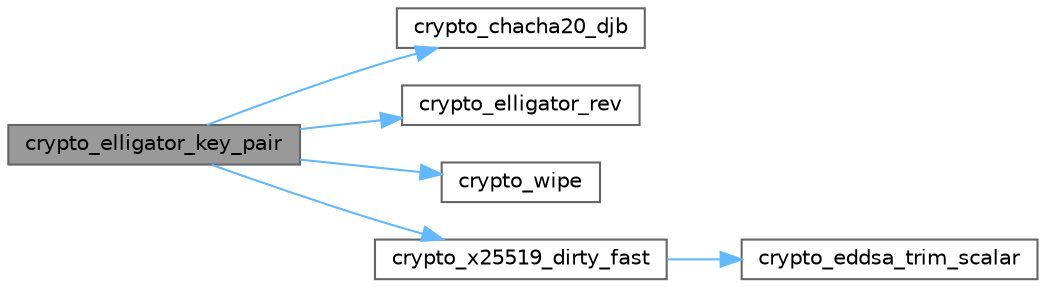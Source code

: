 digraph "crypto_elligator_key_pair"
{
 // LATEX_PDF_SIZE
  bgcolor="transparent";
  edge [fontname=Helvetica,fontsize=10,labelfontname=Helvetica,labelfontsize=10];
  node [fontname=Helvetica,fontsize=10,shape=box,height=0.2,width=0.4];
  rankdir="LR";
  Node1 [id="Node000001",label="crypto_elligator_key_pair",height=0.2,width=0.4,color="gray40", fillcolor="grey60", style="filled", fontcolor="black",tooltip=" "];
  Node1 -> Node2 [id="edge1_Node000001_Node000002",color="steelblue1",style="solid",tooltip=" "];
  Node2 [id="Node000002",label="crypto_chacha20_djb",height=0.2,width=0.4,color="grey40", fillcolor="white", style="filled",URL="$monocypher_8c.html#a56808226a52141d0abf422c651a8de62",tooltip=" "];
  Node1 -> Node3 [id="edge2_Node000001_Node000003",color="steelblue1",style="solid",tooltip=" "];
  Node3 [id="Node000003",label="crypto_elligator_rev",height=0.2,width=0.4,color="grey40", fillcolor="white", style="filled",URL="$monocypher_8c.html#af2db5a2825f6c916d23c77939c6e155e",tooltip=" "];
  Node1 -> Node4 [id="edge3_Node000001_Node000004",color="steelblue1",style="solid",tooltip=" "];
  Node4 [id="Node000004",label="crypto_wipe",height=0.2,width=0.4,color="grey40", fillcolor="white", style="filled",URL="$monocypher_8c.html#a84904a8f94da26863cb33a9375c0a63a",tooltip=" "];
  Node1 -> Node5 [id="edge4_Node000001_Node000005",color="steelblue1",style="solid",tooltip=" "];
  Node5 [id="Node000005",label="crypto_x25519_dirty_fast",height=0.2,width=0.4,color="grey40", fillcolor="white", style="filled",URL="$monocypher_8c.html#a3d723cc737498990cd6f36db997bcfc9",tooltip=" "];
  Node5 -> Node6 [id="edge5_Node000005_Node000006",color="steelblue1",style="solid",tooltip=" "];
  Node6 [id="Node000006",label="crypto_eddsa_trim_scalar",height=0.2,width=0.4,color="grey40", fillcolor="white", style="filled",URL="$monocypher_8c.html#ab5b4a924922762e4c39b93b1dc1a0d50",tooltip=" "];
}
